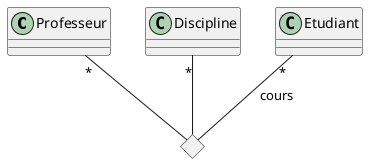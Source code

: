 @startuml

class Professeur

class Discipline

<> Cours

class Etudiant

Professeur "*" -- Cours
Discipline "*" -- Cours
Etudiant "*" -- Cours : cours

@enduml
